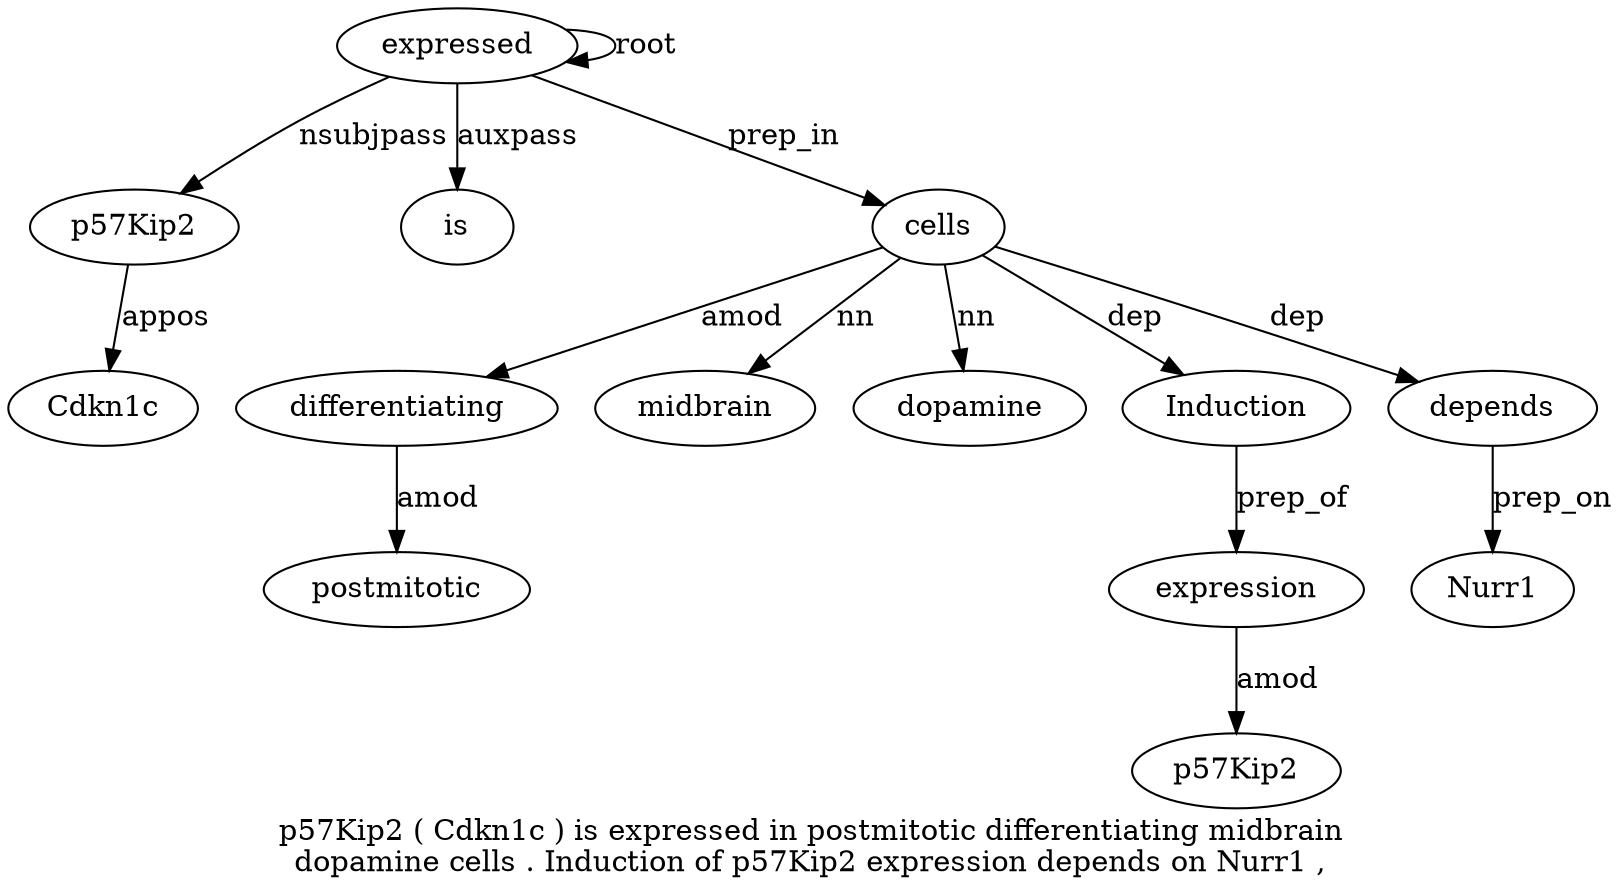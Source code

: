 digraph "p57Kip2 ( Cdkn1c ) is expressed in postmitotic differentiating midbrain dopamine cells . Induction of p57Kip2 expression depends on Nurr1 ," {
label="p57Kip2 ( Cdkn1c ) is expressed in postmitotic differentiating midbrain
dopamine cells . Induction of p57Kip2 expression depends on Nurr1 ,";
expressed6 [style=filled, fillcolor=white, label=expressed];
p57Kip21 [style=filled, fillcolor=white, label=p57Kip2];
expressed6 -> p57Kip21  [label=nsubjpass];
Cdkn1c3 [style=filled, fillcolor=white, label=Cdkn1c];
p57Kip21 -> Cdkn1c3  [label=appos];
is5 [style=filled, fillcolor=white, label=is];
expressed6 -> is5  [label=auxpass];
expressed6 -> expressed6  [label=root];
differentiating9 [style=filled, fillcolor=white, label=differentiating];
postmitotic8 [style=filled, fillcolor=white, label=postmitotic];
differentiating9 -> postmitotic8  [label=amod];
cells12 [style=filled, fillcolor=white, label=cells];
cells12 -> differentiating9  [label=amod];
midbrain10 [style=filled, fillcolor=white, label=midbrain];
cells12 -> midbrain10  [label=nn];
dopamine11 [style=filled, fillcolor=white, label=dopamine];
cells12 -> dopamine11  [label=nn];
expressed6 -> cells12  [label=prep_in];
Induction14 [style=filled, fillcolor=white, label=Induction];
cells12 -> Induction14  [label=dep];
expression17 [style=filled, fillcolor=white, label=expression];
p57Kip216 [style=filled, fillcolor=white, label=p57Kip2];
expression17 -> p57Kip216  [label=amod];
Induction14 -> expression17  [label=prep_of];
depends18 [style=filled, fillcolor=white, label=depends];
cells12 -> depends18  [label=dep];
Nurr120 [style=filled, fillcolor=white, label=Nurr1];
depends18 -> Nurr120  [label=prep_on];
}
